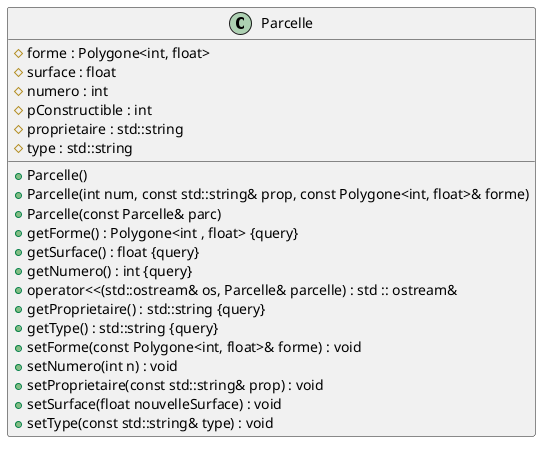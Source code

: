 @startuml





/' Objects '/

class Parcelle {
	+Parcelle()
	+Parcelle(int num, const std::string& prop, const Polygone<int, float>& forme)
	+Parcelle(const Parcelle& parc)
	+getForme() : Polygone<int , float> {query}
	#forme : Polygone<int, float>
	+getSurface() : float {query}
	#surface : float
	+getNumero() : int {query}
	#numero : int
	#pConstructible : int
	+operator<<(std::ostream& os, Parcelle& parcelle) : std :: ostream&
	+getProprietaire() : std::string {query}
	+getType() : std::string {query}
	#proprietaire : std::string
	#type : std::string
	+setForme(const Polygone<int, float>& forme) : void
	+setNumero(int n) : void
	+setProprietaire(const std::string& prop) : void
	+setSurface(float nouvelleSurface) : void
	+setType(const std::string& type) : void
}





/' Inheritance relationships '/




/' Aggregation relationships '/





/' Nested objects '/



@enduml
